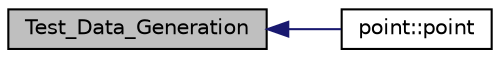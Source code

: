 digraph "Test_Data_Generation"
{
  edge [fontname="Helvetica",fontsize="10",labelfontname="Helvetica",labelfontsize="10"];
  node [fontname="Helvetica",fontsize="10",shape=record];
  rankdir="LR";
  Node142 [label="Test_Data_Generation",height=0.2,width=0.4,color="black", fillcolor="grey75", style="filled", fontcolor="black"];
  Node142 -> Node143 [dir="back",color="midnightblue",fontsize="10",style="solid",fontname="Helvetica"];
  Node143 [label="point::point",height=0.2,width=0.4,color="black", fillcolor="white", style="filled",URL="$classpoint.html#a35a81eb47d874ab0ad36577aad5fc464"];
}
